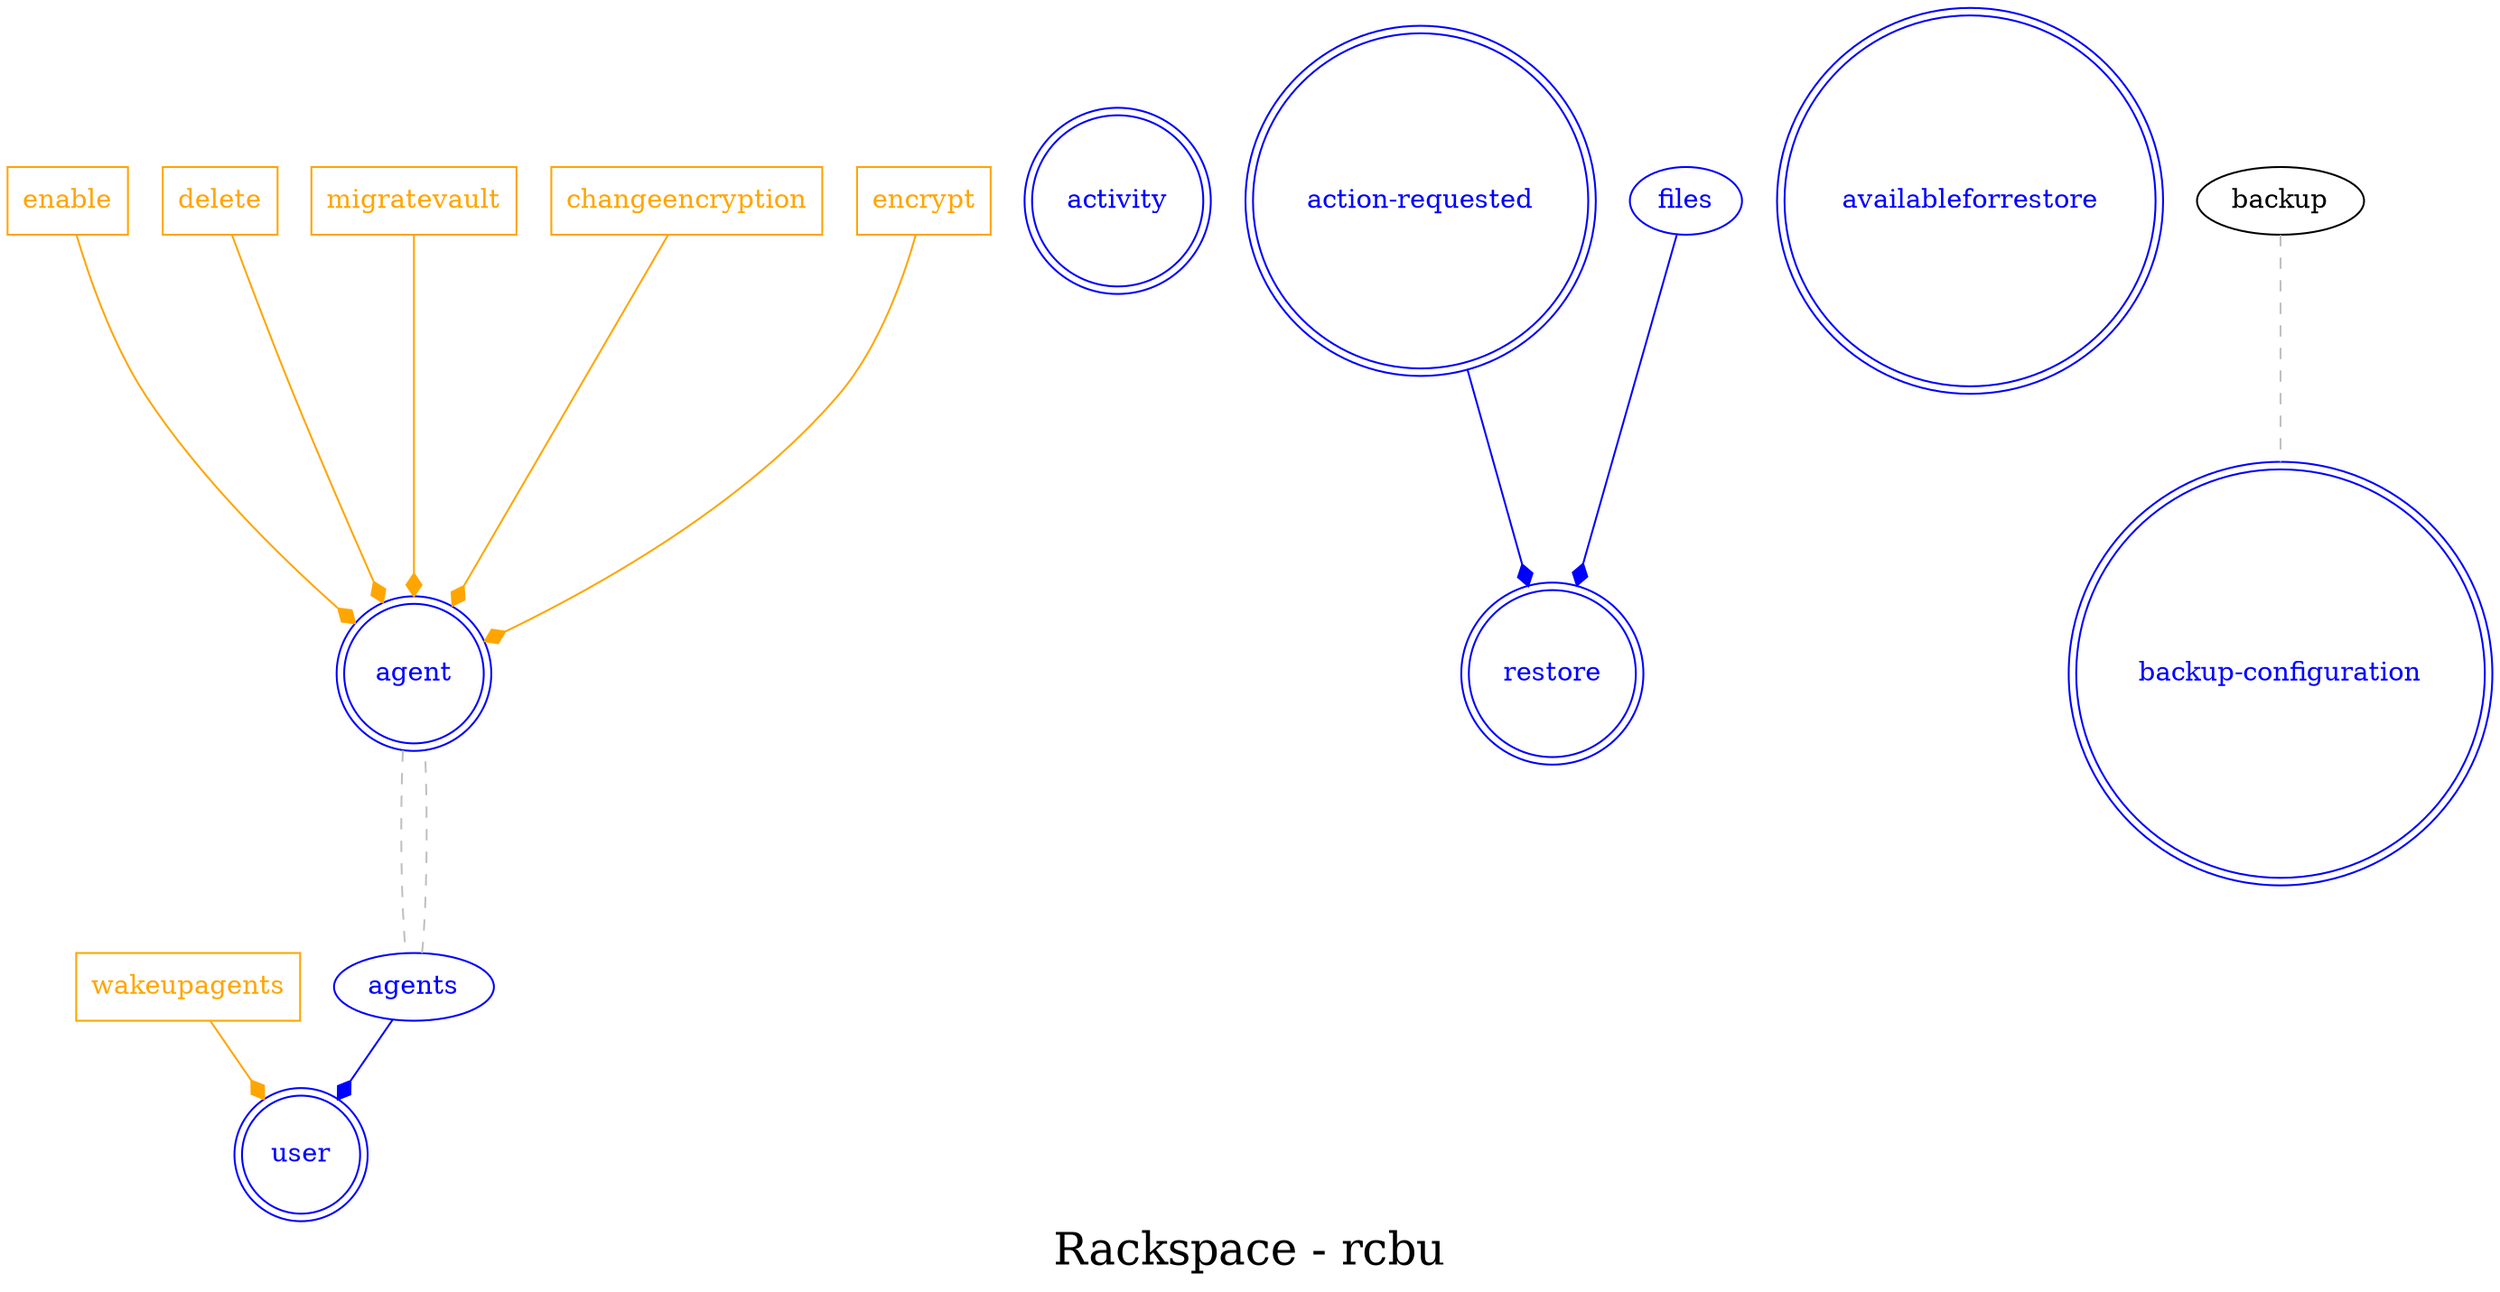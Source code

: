 digraph LexiconGraph {
graph[label="Rackspace - rcbu", fontsize=24]
splines=true
"agent" [color=blue, fontcolor=blue, shape=doublecircle]
"user" [color=blue, fontcolor=blue, shape=doublecircle]
"activity" [color=blue, fontcolor=blue, shape=doublecircle]
"action-requested" [color=blue, fontcolor=blue, shape=doublecircle]
"availableforrestore" [color=blue, fontcolor=blue, shape=doublecircle]
"backup-configuration" [color=blue, fontcolor=blue, shape=doublecircle]
"restore" [color=blue, fontcolor=blue, shape=doublecircle]
"agents" -> "agent" [color=grey, fontcolor=grey, arrowhead=none, arrowtail=none, style=dashed]
"enable" [color=orange, fontcolor=orange, shape=box]
"enable" -> "agent" [color=orange, fontcolor=orange, arrowhead=diamond, arrowtail=none]
"delete" [color=orange, fontcolor=orange, shape=box]
"delete" -> "agent" [color=orange, fontcolor=orange, arrowhead=diamond, arrowtail=none]
"migratevault" [color=orange, fontcolor=orange, shape=box]
"migratevault" -> "agent" [color=orange, fontcolor=orange, arrowhead=diamond, arrowtail=none]
"changeencryption" [color=orange, fontcolor=orange, shape=box]
"changeencryption" -> "agent" [color=orange, fontcolor=orange, arrowhead=diamond, arrowtail=none]
"encrypt" [color=orange, fontcolor=orange, shape=box]
"encrypt" -> "agent" [color=orange, fontcolor=orange, arrowhead=diamond, arrowtail=none]
"agents" -> "user" [color=blue, fontcolor=blue, arrowhead=diamond, arrowtail=none]
"agents" [color=blue, fontcolor=blue, shape=ellipse]
"agent" -> "agents" [color=grey, fontcolor=grey, arrowhead=none, arrowtail=none, style=dashed]
"wakeupagents" [color=orange, fontcolor=orange, shape=box]
"wakeupagents" -> "user" [color=orange, fontcolor=orange, arrowhead=diamond, arrowtail=none]
"backup" -> "backup-configuration" [color=grey, fontcolor=grey, arrowhead=none, arrowtail=none, style=dashed]
"action-requested" -> "restore" [color=blue, fontcolor=blue, arrowhead=diamond, arrowtail=none]
"files" -> "restore" [color=blue, fontcolor=blue, arrowhead=diamond, arrowtail=none]
"files" [color=blue, fontcolor=blue, shape=ellipse]
}
